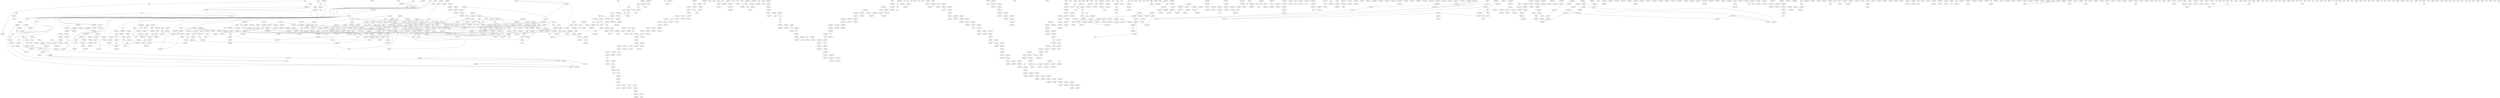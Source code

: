graph g
{

  /* list of nodes */
  "COQ5";
  "abgT_2";
  "acrF_2";
  "adiY";
  "ail";
  "alpA";
  "alsK";
  "alx_2";
  "ampG_1";
  "ant1";
  "apxIB";
  "arnA_1";
  "aroA_1";
  "aroH_2";
  "aspA_1";
  "atzF";
  "bcr_2";
  "bisC_1";
  "bla";
  "bla_2";
  "btuD_2";
  "cadC_2";
  "cai";
  "caiT_2";
  "ccdA";
  "ccdB";
  "chpB_2";
  "cia";
  "clpX_2";
  "cnl";
  "codB_2";
  "col_1";
  "col_2";
  "crcB_2";
  "crl";
  "csgD";
  "cspB";
  "cspD";
  "cspF";
  "cspH";
  "cspI";
  "cspLA";
  "csrD";
  "curA_2";
  "cusC_2";
  "cvaA";
  "cvaA_2";
  "cvaC";
  "cysK_2";
  "dam_3";
  "dcm_2";
  "deaD";
  "def_2";
  "deoA_2";
  "dicA";
  "dicB";
  "dicC";
  "dicC_1";
  "dicC_2";
  "dinI_3";
  "djlC_2";
  "dltA";
  "dnaB_1";
  "dnaX_2";
  "dsbD";
  "ecoRIIR";
  "efeB";
  "elaD_2";
  "elmGT";
  "emrE";
  "eno_2";
  "entE_1";
  "entF_1";
  "envZ_1";
  "era_1";
  "essD_3";
  "essQ";
  "eutA_1";
  "fecD_2";
  "fecE_2";
  "fepA_2";
  "fes_2";
  "finO";
  "finO_1";
  "finO_2";
  "flmC";
  "flmC_2";
  "flu";
  "folA_2";
  "folP_2";
  "fosA";
  "frvR";
  "frwD";
  "fryA_1";
  "fyuA";
  "gadA";
  "gadB";
  "gadB_1";
  "gadB_2";
  "gfcE_2";
  "glpD_2";
  "gnsB";
  "gpFI";
  "gpFI_2";
  "group_10";
  "group_1000";
  "group_1003";
  "group_1004";
  "group_1006";
  "group_1007";
  "group_1008";
  "group_1009";
  "group_1012";
  "group_1013";
  "group_1014";
  "group_1016";
  "group_1017";
  "group_1018";
  "group_1019";
  "group_1020";
  "group_1022";
  "group_1026";
  "group_1028";
  "group_1034";
  "group_1035";
  "group_1038";
  "group_1040";
  "group_1041";
  "group_1044";
  "group_1045";
  "group_1046";
  "group_1047";
  "group_1048";
  "group_1049";
  "group_1050";
  "group_1051";
  "group_1052";
  "group_1054";
  "group_1055";
  "group_1056";
  "group_1057";
  "group_1058";
  "group_1059";
  "group_1060";
  "group_1062";
  "group_1063";
  "group_1064";
  "group_1065";
  "group_1066";
  "group_1068";
  "group_1071";
  "group_1072";
  "group_1073";
  "group_1076";
  "group_1077";
  "group_1078";
  "group_1079";
  "group_1080";
  "group_1081";
  "group_1082";
  "group_1086";
  "group_1087";
  "group_1088";
  "group_1095";
  "group_1097";
  "group_1099";
  "group_11";
  "group_1103";
  "group_1105";
  "group_1106";
  "group_1107";
  "group_1108";
  "group_1109";
  "group_1110";
  "group_1111";
  "group_1112";
  "group_1115";
  "group_1116";
  "group_1117";
  "group_1118";
  "group_1120";
  "group_1121";
  "group_1122";
  "group_1123";
  "group_1125";
  "group_1126";
  "group_1127";
  "group_1128";
  "group_1131";
  "group_1133";
  "group_1135";
  "group_1136";
  "group_1137";
  "group_1139";
  "group_1140";
  "group_1141";
  "group_1142";
  "group_1144";
  "group_1145";
  "group_1146";
  "group_1147";
  "group_115";
  "group_1151";
  "group_1154";
  "group_1155";
  "group_1156";
  "group_1157";
  "group_1160";
  "group_1161";
  "group_1162";
  "group_1163";
  "group_1164";
  "group_1165";
  "group_1167";
  "group_1168";
  "group_1169";
  "group_1171";
  "group_1172";
  "group_1173";
  "group_1174";
  "group_1177";
  "group_1179";
  "group_1182";
  "group_1185";
  "group_1186";
  "group_1187";
  "group_1188";
  "group_1189";
  "group_119";
  "group_1190";
  "group_1192";
  "group_1193";
  "group_1194";
  "group_1195";
  "group_1196";
  "group_1197";
  "group_1198";
  "group_1199";
  "group_12";
  "group_120";
  "group_1200";
  "group_1201";
  "group_1202";
  "group_1204";
  "group_1205";
  "group_1206";
  "group_1207";
  "group_1208";
  "group_1209";
  "group_121";
  "group_1210";
  "group_1211";
  "group_1212";
  "group_1213";
  "group_1214";
  "group_1215";
  "group_1217";
  "group_1218";
  "group_1219";
  "group_122";
  "group_1220";
  "group_1221";
  "group_1224";
  "group_1225";
  "group_1226";
  "group_1227";
  "group_1228";
  "group_1229";
  "group_123";
  "group_1230";
  "group_1231";
  "group_1232";
  "group_1233";
  "group_1234";
  "group_1235";
  "group_1236";
  "group_1237";
  "group_1238";
  "group_1239";
  "group_124";
  "group_1240";
  "group_1241";
  "group_1242";
  "group_1243";
  "group_1244";
  "group_1245";
  "group_1246";
  "group_1247";
  "group_1249";
  "group_125";
  "group_1250";
  "group_1252";
  "group_1255";
  "group_1256";
  "group_1257";
  "group_1259";
  "group_126";
  "group_1260";
  "group_1262";
  "group_1263";
  "group_1264";
  "group_1266";
  "group_1267";
  "group_1268";
  "group_1269";
  "group_127";
  "group_1270";
  "group_1271";
  "group_1273";
  "group_1274";
  "group_1275";
  "group_1276";
  "group_1277";
  "group_1278";
  "group_1279";
  "group_128";
  "group_1280";
  "group_1282";
  "group_1283";
  "group_1284";
  "group_1285";
  "group_1286";
  "group_1287";
  "group_1288";
  "group_1289";
  "group_1290";
  "group_1291";
  "group_1292";
  "group_1293";
  "group_1294";
  "group_1295";
  "group_1296";
  "group_1297";
  "group_1298";
  "group_1299";
  "group_1300";
  "group_1302";
  "group_1303";
  "group_1304";
  "group_1306";
  "group_1307";
  "group_1308";
  "group_1309";
  "group_1310";
  "group_1312";
  "group_1314";
  "group_1315";
  "group_1319";
  "group_132";
  "group_1320";
  "group_1321";
  "group_1322";
  "group_1323";
  "group_1324";
  "group_1325";
  "group_1326";
  "group_1327";
  "group_1328";
  "group_1329";
  "group_1331";
  "group_1332";
  "group_1333";
  "group_1334";
  "group_1335";
  "group_1336";
  "group_1337";
  "group_1338";
  "group_1339";
  "group_1341";
  "group_1342";
  "group_1343";
  "group_1344";
  "group_1345";
  "group_1346";
  "group_1347";
  "group_1348";
  "group_1349";
  "group_1350";
  "group_1351";
  "group_1352";
  "group_1353";
  "group_1355";
  "group_1356";
  "group_1357";
  "group_1358";
  "group_1362";
  "group_1363";
  "group_1364";
  "group_1365";
  "group_1366";
  "group_1367";
  "group_1368";
  "group_1369";
  "group_1371";
  "group_1372";
  "group_1373";
  "group_1374";
  "group_1375";
  "group_1376";
  "group_1377";
  "group_1379";
  "group_1380";
  "group_1381";
  "group_1382";
  "group_1383";
  "group_1384";
  "group_1385";
  "group_1387";
  "group_1388";
  "group_1389";
  "group_1390";
  "group_1391";
  "group_1393";
  "group_1394";
  "group_1396";
  "group_1397";
  "group_1398";
  "group_1399";
  "group_14";
  "group_1400";
  "group_1401";
  "group_1402";
  "group_1403";
  "group_1404";
  "group_1405";
  "group_1406";
  "group_1407";
  "group_1408";
  "group_1409";
  "group_141";
  "group_1410";
  "group_1411";
  "group_1412";
  "group_1413";
  "group_1414";
  "group_1415";
  "group_1416";
  "group_1417";
  "group_1418";
  "group_1419";
  "group_1420";
  "group_1421";
  "group_1422";
  "group_1423";
  "group_1424";
  "group_1425";
  "group_1426";
  "group_1427";
  "group_1428";
  "group_1429";
  "group_1430";
  "group_1431";
  "group_1432";
  "group_1433";
  "group_1434";
  "group_1435";
  "group_1436";
  "group_1438";
  "group_1439";
  "group_1440";
  "group_1443";
  "group_1445";
  "group_145";
  "group_1451";
  "group_1452";
  "group_1453";
  "group_1454";
  "group_1455";
  "group_1457";
  "group_1458";
  "group_1459";
  "group_1460";
  "group_1462";
  "group_1463";
  "group_1464";
  "group_1465";
  "group_1466";
  "group_1467";
  "group_1468";
  "group_1469";
  "group_1470";
  "group_1471";
  "group_1472";
  "group_1473";
  "group_1474";
  "group_1475";
  "group_1476";
  "group_1477";
  "group_1478";
  "group_1479";
  "group_1480";
  "group_1481";
  "group_1482";
  "group_1483";
  "group_1484";
  "group_1485";
  "group_1486";
  "group_1488";
  "group_1489";
  "group_149";
  "group_1491";
  "group_1493";
  "group_1494";
  "group_1495";
  "group_1496";
  "group_1497";
  "group_1498";
  "group_1499";
  "group_1500";
  "group_1501";
  "group_1502";
  "group_1503";
  "group_1504";
  "group_1505";
  "group_1506";
  "group_1509";
  "group_1510";
  "group_1511";
  "group_1512";
  "group_1513";
  "group_1514";
  "group_1515";
  "group_1516";
  "group_1517";
  "group_1518";
  "group_1519";
  "group_1520";
  "group_1521";
  "group_1522";
  "group_1523";
  "group_1524";
  "group_1527";
  "group_1529";
  "group_1530";
  "group_1531";
  "group_1532";
  "group_1533";
  "group_1534";
  "group_1535";
  "group_1536";
  "group_1537";
  "group_1538";
  "group_1539";
  "group_1540";
  "group_1541";
  "group_1542";
  "group_1543";
  "group_1544";
  "group_1545";
  "group_1546";
  "group_1548";
  "group_1549";
  "group_1550";
  "group_1551";
  "group_1552";
  "group_1553";
  "group_1555";
  "group_1556";
  "group_1557";
  "group_1558";
  "group_1561";
  "group_1562";
  "group_1563";
  "group_1566";
  "group_1567";
  "group_1568";
  "group_1569";
  "group_1570";
  "group_1571";
  "group_1575";
  "group_1576";
  "group_1577";
  "group_1578";
  "group_1579";
  "group_1581";
  "group_1582";
  "group_1583";
  "group_1584";
  "group_1585";
  "group_1586";
  "group_1587";
  "group_1588";
  "group_1589";
  "group_1590";
  "group_1591";
  "group_1592";
  "group_1593";
  "group_1594";
  "group_1596";
  "group_16";
  "group_1600";
  "group_1601";
  "group_1602";
  "group_1607";
  "group_1613";
  "group_1615";
  "group_1616";
  "group_1617";
  "group_1619";
  "group_162";
  "group_1620";
  "group_1623";
  "group_1624";
  "group_1625";
  "group_1626";
  "group_168";
  "group_180";
  "group_1892";
  "group_193";
  "group_2";
  "group_206";
  "group_207";
  "group_208";
  "group_209";
  "group_211";
  "group_22";
  "group_23";
  "group_230";
  "group_234";
  "group_238";
  "group_247";
  "group_262";
  "group_270";
  "group_271";
  "group_272";
  "group_28";
  "group_30";
  "group_310";
  "group_312";
  "group_314";
  "group_315";
  "group_316";
  "group_317";
  "group_318";
  "group_319";
  "group_321";
  "group_344";
  "group_347";
  "group_40";
  "group_415";
  "group_444";
  "group_445";
  "group_463";
  "group_464";
  "group_465";
  "group_472";
  "group_474";
  "group_477";
  "group_479";
  "group_48";
  "group_480";
  "group_486";
  "group_487";
  "group_49";
  "group_491";
  "group_492";
  "group_494";
  "group_495";
  "group_496";
  "group_497";
  "group_498";
  "group_5";
  "group_50";
  "group_502";
  "group_503";
  "group_504";
  "group_507";
  "group_513";
  "group_5188";
  "group_52";
  "group_520";
  "group_5206";
  "group_521";
  "group_5230";
  "group_5231";
  "group_524";
  "group_525";
  "group_526";
  "group_527";
  "group_528";
  "group_5287";
  "group_529";
  "group_534";
  "group_535";
  "group_5353";
  "group_5355";
  "group_5358";
  "group_536";
  "group_5360";
  "group_5362";
  "group_5367";
  "group_5368";
  "group_537";
  "group_5371";
  "group_5375";
  "group_5378";
  "group_538";
  "group_5383";
  "group_539";
  "group_54";
  "group_540";
  "group_5400";
  "group_5401";
  "group_5402";
  "group_5403";
  "group_5405";
  "group_5406";
  "group_5407";
  "group_543";
  "group_547";
  "group_5482";
  "group_5483";
  "group_5484";
  "group_549";
  "group_552";
  "group_5532";
  "group_555";
  "group_5552";
  "group_5556";
  "group_5557";
  "group_5564";
  "group_557";
  "group_5573";
  "group_558";
  "group_5584";
  "group_5588";
  "group_559";
  "group_5591";
  "group_5596";
  "group_5597";
  "group_560";
  "group_561";
  "group_564";
  "group_565";
  "group_566";
  "group_567";
  "group_570";
  "group_571";
  "group_572";
  "group_573";
  "group_574";
  "group_575";
  "group_576";
  "group_578";
  "group_579";
  "group_58";
  "group_580";
  "group_582";
  "group_583";
  "group_584";
  "group_585";
  "group_586";
  "group_587";
  "group_59";
  "group_594";
  "group_596";
  "group_597";
  "group_598";
  "group_599";
  "group_60";
  "group_600";
  "group_601";
  "group_602";
  "group_603";
  "group_604";
  "group_605";
  "group_606";
  "group_607";
  "group_608";
  "group_609";
  "group_611";
  "group_612";
  "group_613";
  "group_614";
  "group_615";
  "group_616";
  "group_617";
  "group_618";
  "group_619";
  "group_62";
  "group_620";
  "group_623";
  "group_624";
  "group_625";
  "group_627";
  "group_628";
  "group_633";
  "group_634";
  "group_635";
  "group_636";
  "group_641";
  "group_642";
  "group_644";
  "group_645";
  "group_646";
  "group_647";
  "group_648";
  "group_649";
  "group_650";
  "group_651";
  "group_652";
  "group_657";
  "group_658";
  "group_66";
  "group_660";
  "group_661";
  "group_664";
  "group_665";
  "group_668";
  "group_669";
  "group_67";
  "group_670";
  "group_671";
  "group_672";
  "group_673";
  "group_677";
  "group_678";
  "group_679";
  "group_68";
  "group_680";
  "group_681";
  "group_682";
  "group_683";
  "group_684";
  "group_685";
  "group_686";
  "group_687";
  "group_688";
  "group_689";
  "group_69";
  "group_690";
  "group_691";
  "group_692";
  "group_696";
  "group_698";
  "group_699";
  "group_70";
  "group_701";
  "group_702";
  "group_704";
  "group_706";
  "group_707";
  "group_708";
  "group_709";
  "group_71";
  "group_712";
  "group_713";
  "group_714";
  "group_715";
  "group_716";
  "group_717";
  "group_718";
  "group_719";
  "group_720";
  "group_721";
  "group_723";
  "group_724";
  "group_725";
  "group_726";
  "group_727";
  "group_728";
  "group_729";
  "group_730";
  "group_731";
  "group_732";
  "group_733";
  "group_734";
  "group_735";
  "group_736";
  "group_737";
  "group_738";
  "group_739";
  "group_74";
  "group_740";
  "group_741";
  "group_742";
  "group_743";
  "group_744";
  "group_745";
  "group_746";
  "group_747";
  "group_748";
  "group_749";
  "group_750";
  "group_751";
  "group_752";
  "group_754";
  "group_755";
  "group_756";
  "group_757";
  "group_758";
  "group_760";
  "group_761";
  "group_762";
  "group_764";
  "group_765";
  "group_769";
  "group_770";
  "group_771";
  "group_772";
  "group_773";
  "group_774";
  "group_775";
  "group_777";
  "group_778";
  "group_779";
  "group_780";
  "group_781";
  "group_782";
  "group_783";
  "group_785";
  "group_786";
  "group_787";
  "group_789";
  "group_790";
  "group_791";
  "group_792";
  "group_794";
  "group_795";
  "group_796";
  "group_797";
  "group_798";
  "group_799";
  "group_8";
  "group_800";
  "group_801";
  "group_802";
  "group_803";
  "group_804";
  "group_805";
  "group_806";
  "group_807";
  "group_808";
  "group_809";
  "group_810";
  "group_811";
  "group_813";
  "group_814";
  "group_815";
  "group_816";
  "group_817";
  "group_818";
  "group_819";
  "group_820";
  "group_821";
  "group_822";
  "group_823";
  "group_824";
  "group_825";
  "group_826";
  "group_827";
  "group_828";
  "group_829";
  "group_83";
  "group_830";
  "group_831";
  "group_832";
  "group_833";
  "group_834";
  "group_835";
  "group_836";
  "group_837";
  "group_838";
  "group_839";
  "group_840";
  "group_841";
  "group_843";
  "group_844";
  "group_845";
  "group_846";
  "group_847";
  "group_848";
  "group_849";
  "group_85";
  "group_850";
  "group_851";
  "group_852";
  "group_853";
  "group_854";
  "group_855";
  "group_856";
  "group_857";
  "group_858";
  "group_859";
  "group_860";
  "group_861";
  "group_862";
  "group_863";
  "group_864";
  "group_865";
  "group_866";
  "group_867";
  "group_868";
  "group_869";
  "group_87";
  "group_872";
  "group_873";
  "group_878";
  "group_879";
  "group_880";
  "group_881";
  "group_882";
  "group_883";
  "group_884";
  "group_887";
  "group_888";
  "group_889";
  "group_890";
  "group_891";
  "group_893";
  "group_894";
  "group_896";
  "group_897";
  "group_898";
  "group_899";
  "group_902";
  "group_903";
  "group_904";
  "group_905";
  "group_906";
  "group_907";
  "group_91";
  "group_913";
  "group_914";
  "group_915";
  "group_916";
  "group_918";
  "group_921";
  "group_922";
  "group_923";
  "group_924";
  "group_926";
  "group_929";
  "group_930";
  "group_932";
  "group_933";
  "group_934";
  "group_935";
  "group_936";
  "group_937";
  "group_939";
  "group_940";
  "group_942";
  "group_943";
  "group_945";
  "group_947";
  "group_948";
  "group_95";
  "group_950";
  "group_952";
  "group_953";
  "group_954";
  "group_955";
  "group_956";
  "group_958";
  "group_960";
  "group_961";
  "group_966";
  "group_967";
  "group_97";
  "group_974";
  "group_975";
  "group_976";
  "group_977";
  "group_978";
  "group_980";
  "group_981";
  "group_983";
  "group_984";
  "group_985";
  "group_987";
  "group_988";
  "group_989";
  "group_99";
  "group_990";
  "group_991";
  "group_992";
  "group_993";
  "group_994";
  "group_995";
  "group_996";
  "group_997";
  "group_998";
  "group_999";
  "gspL";
  "hbp";
  "hcaB_2";
  "hcp_2";
  "hdfR_2";
  "hemN_1";
  "hha_2";
  "higB-1";
  "hipA_1";
  "hmuT";
  "hns_2";
  "hokA";
  "htpX";
  "imm";
  "insAB-1";
  "insAB-1_2";
  "insB-1_2";
  "insC-1";
  "insC-1_1";
  "insC-1_10";
  "insC-1_11";
  "insC-1_12";
  "insC-1_13";
  "insC-1_14";
  "insC-1_2";
  "insC-1_3";
  "insC-1_4";
  "insC-1_5";
  "insC-1_6";
  "insC-1_7";
  "insC-1_8";
  "insC-1_9";
  "insCD-1_1";
  "insCD-1_10";
  "insCD-1_11";
  "insCD-1_12";
  "insCD-1_13";
  "insCD-1_2";
  "insCD-1_3";
  "insCD-1_4";
  "insCD-1_5";
  "insCD-1_6";
  "insCD-1_7";
  "insCD-1_8";
  "insCD-1_9";
  "insD-1";
  "insD_2";
  "insG_2";
  "insH-5";
  "insI-2";
  "insJ";
  "insL-3";
  "insL-3_2";
  "insN-1";
  "insO-2_2";
  "intB_3";
  "intD_1";
  "intE_2";
  "intQ";
  "intR";
  "intS_1";
  "intS_2";
  "intZ";
  "iucA";
  "iucB";
  "iucC";
  "iucD";
  "iutA";
  "ivbL";
  "ldrD_2";
  "ldrD_3";
  "ldrD_4";
  "lepB";
  "leuO";
  "lexA_1";
  "lexA_2";
  "lexA_4";
  "lon_1";
  "lpoA_2";
  "lpxL_1";
  "macA_2";
  "macB_2";
  "malP_2";
  "mbeA";
  "mbeC_1";
  "mbeC_2";
  "mbtI";
  "mdoH_2";
  "mdtH_2";
  "mdtL_2";
  "melB_1";
  "mglB_1";
  "mltA";
  "mngA_2";
  "mokC_2";
  "msbA_2";
  "msbA_3";
  "neo_1";
  "neo_2";
  "noc_3";
  "noc_4";
  "nohB_1";
  "nohB_2";
  "ntdC_1";
  "ntdC_2";
  "nuoH_2";
  "ogrK_2";
  "ogrK_3";
  "ompT_1";
  "ompX_2";
  "pac_2";
  "panF_1";
  "parA";
  "parM";
  "parM_1";
  "parM_2";
  "pdxJ";
  "pemI";
  "pepN_2";
  "pheT_2";
  "pinE_1";
  "pinE_2";
  "pinE_3";
  "pinR_1";
  "pntB_2";
  "preT";
  "proQ_2";
  "prpE_1";
  "psiB_1";
  "psiB_2";
  "ptlA";
  "ptlE";
  "recF_2";
  "relE";
  "rem";
  "repA";
  "repB_1";
  "repB_2";
  "repB_3";
  "repE";
  "rep_2";
  "rffH";
  "rhsA_1";
  "rhsA_3";
  "rhsB_2";
  "rhsC";
  "rhsC_1";
  "rhsC_2";
  "rnc";
  "rop";
  "rop_1";
  "rop_2";
  "rplJ_1";
  "rrrD_2";
  "rrrQ_1";
  "rrrQ_2";
  "rsmA_2";
  "rsxC";
  "rusA_2";
  "rusA_3";
  "rutB_2";
  "ruvA_1";
  "rzpD";
  "rzpD_1";
  "rzpD_2";
  "rzpD_3";
  "rzpD_4";
  "rzpQ_1";
  "rzpQ_2";
  "smc";
  "smc_1";
  "smc_2";
  "socA";
  "srfAD";
  "ssb_1";
  "ssb_2";
  "ssb_3";
  "stbB";
  "stfE_1";
  "stfE_2";
  "stfR";
  "stiP";
  "sufD";
  "sufS_2";
  "tap_2";
  "tatD";
  "tdcD_2";
  "tdk";
  "tetA";
  "tetR";
  "tfaE";
  "tfaE_1";
  "tfaE_2";
  "tfaQ";
  "tmrB";
  "tnsB";
  "torI";
  "traA";
  "traC";
  "traC_2";
  "traC_3";
  "traD";
  "traI";
  "traI_1";
  "traI_2";
  "traJ_1";
  "traJ_2";
  "traM_1";
  "traM_2";
  "traN";
  "traQ";
  "traR";
  "traV";
  "traY_1";
  "traY_2";
  "treA_2";
  "tsgA_1";
  "tufB";
  "umuC_2";
  "umuC_3";
  "umuC_4";
  "ushA_2";
  "uvrA_2";
  "uvrD_2";
  "uxuB_2";
  "vapB_2";
  "vapC_2";
  "vapC_3";
  "virB";
  "virB4";
  "virB9";
  "virB_1";
  "xdhA_1";
  "xerC_1";
  "xerC_3";
  "xerC_4";
  "xerC_5";
  "yafO";
  "yagM";
  "yahA_2";
  "yahB_2";
  "yahD_2";
  "yahE_2";
  "yahE_3";
  "yahF_2";
  "yahF_3";
  "yahI_2";
  "ybaK";
  "ybcF";
  "ybcN";
  "ybcO";
  "ybcQ_1";
  "ybcQ_2";
  "ybcV_2";
  "ybcW_2";
  "ybdG_2";
  "ybfB";
  "ybfL_1";
  "ybgP_2";
  "yceD_1";
  "yceD_2";
  "yceD_3";
  "yceD_4";
  "yceF";
  "ycfK";
  "yciC_2";
  "ycjM_1";
  "ycjV_1";
  "ycjY_2";
  "ydaN_2";
  "ydaT";
  "ydcM_1";
  "ydcM_2";
  "ydcS";
  "ydcU_1";
  "yddB_2";
  "yddJ";
  "ydeP";
  "ydeP_1";
  "ydfA";
  "ydfB";
  "ydfD";
  "ydfJ";
  "ydfK_2";
  "ydfN";
  "ydfR";
  "ydfT_2";
  "ydfT_3";
  "ydfU_1";
  "ydfU_2";
  "ydfU_3";
  "ydfU_4";
  "ydgJ_2";
  "ydhB_2";
  "ydhC_2";
  "yebA_1";
  "yeeS";
  "yeeT";
  "yehM_1";
  "yfdN";
  "yfdN_3";
  "yfdP_1";
  "yfdP_2";
  "yfdP_3";
  "yfdP_5";
  "yfdQ_1";
  "yfdQ_2";
  "yfdQ_3";
  "yfdQ_4";
  "yfdQ_5";
  "yfdR_1";
  "yfdR_2";
  "yfdR_4";
  "yfdS";
  "yfdS_1";
  "yfdS_2";
  "yfdT";
  "yfdT_1";
  "yfdT_2";
  "yfjQ";
  "yfjQ_1";
  "yfjQ_2";
  "yfjX";
  "yfjZ";
  "ygeH_1";
  "ygeM";
  "ygjI_1";
  "yhaC_1";
  "yhdJ_1";
  "yhdJ_2";
  "yhdJ_3";
  "yhhI";
  "yhhI_1";
  "yjbE";
  "yjbM";
  "yjdO";
  "yjhB_2";
  "ykfF_1";
  "ykfF_2";
  "ylpA";
  "ymfK";
  "ymfK_1";
  "ymfL";
  "ymfL_1";
  "ymfL_2";
  "ymfM";
  "ymfM_2";
  "ymfN";
  "ymfR";
  "ymfT";
  "ymfT_1";
  "ynbD_2";
  "yneK_1";
  "yokD";
  "ypjF";
  "yqcG";
  "yqeA_2";
  "yqeG_1";
  "yqgD";
  "yrdD";
  "znuB_2";
  "znuB_3";

  /* list of edges */
  "COQ5" -- "group_552" [weight = "0.5"];
  "ail" -- "group_12" [weight = "1"];
  "ail" -- "ymfT_1" [weight = "1"];
  "alpA" -- "group_557" [weight = "0.5"];
  "alsK" -- "group_119" [weight = "1"];
  "ampG_1" -- "group_547" [weight = "0.5"];
  "ampG_1" -- "mbtI" [weight = "0.5"];
  "aroH_2" -- "fepA_2" [weight = "1"];
  "atzF" -- "codB_2" [weight = "1"];
  "atzF" -- "umuC_3" [weight = "1"];
  "atzF" -- "yqeA_2" [weight = "0.5"];
  "bcr_2" -- "group_1076" [weight = "1"];
  "bcr_2" -- "hdfR_2" [weight = "1"];
  "bla_2" -- "group_1151" [weight = "1"];
  "bla" -- "bla" [weight = "1"];
  "btuD_2" -- "group_1371" [weight = "1"];
  "btuD_2" -- "group_513" [weight = "1"];
  "btuD_2" -- "repA" [weight = "1"];
  "cai" -- "group_1068" [weight = "1"];
  "ccdA" -- "ccdB" [weight = "1"];
  "ccdA" -- "group_974" [weight = "1"];
  "chpB_2" -- "pemI" [weight = "1"];
  "cia" -- "yahB_2" [weight = "1"];
  "clpX_2" -- "group_1491" [weight = "1"];
  "cnl" -- "imm" [weight = "1"];
  "codB_2" -- "group_479" [weight = "1"];
  "codB_2" -- "yahD_2" [weight = "1"];
  "codB_2" -- "ydhB_2" [weight = "1"];
  "col_2" -- "group_916" [weight = "0.5"];
  "col_2" -- "group_918" [weight = "1"];
  "col_2" -- "yahD_2" [weight = "1"];
  "cspB" -- "cspF" [weight = "1"];
  "cspI" -- "group_1607" [weight = "1"];
  "cspLA" -- "group_1329" [weight = "1"];
  "cvaA_2" -- "group_948" [weight = "1"];
  "cvaA" -- "apxIB" [weight = "0.5"];
  "cvaC" -- "apxIB" [weight = "0.5"];
  "cvaC" -- "group_48" [weight = "1"];
  "cvaC" -- "ntdC_1" [weight = "1"];
  "dam_3" -- "group_792" [weight = "1"];
  "dam_3" -- "group_794" [weight = "1"];
  "def_2" -- "group_929" [weight = "1"];
  "dicB" -- "ydfD" [weight = "1"];
  "dicC_1" -- "dicA" [weight = "1"];
  "dicC_1" -- "group_633" [weight = "1"];
  "dicC_2" -- "group_1266" [weight = "1"];
  "dinI_3" -- "group_594" [weight = "1"];
  "dinI_3" -- "pinE_1" [weight = "1"];
  "dinI_3" -- "pinE_2" [weight = "1"];
  "dltA" -- "COQ5" [weight = "0.5"];
  "dltA" -- "group_549" [weight = "0.5"];
  "dnaB_1" -- "group_1262" [weight = "1"];
  "ecoRIIR" -- "dcm_2" [weight = "1"];
  "elmGT" -- "group_262" [weight = "1"];
  "elmGT" -- "yahE_2" [weight = "1"];
  "emrE" -- "folA_2" [weight = "1"];
  "emrE" -- "group_1358" [weight = "1"];
  "essQ" -- "cspB" [weight = "1"];
  "essQ" -- "ydfR" [weight = "1"];
  "fecE_2" -- "fecD_2" [weight = "1"];
  "fecE_2" -- "group_1348" [weight = "1"];
  "fepA_2" -- "insC-1" [weight = "1"];
  "fes_2" -- "group_262" [weight = "1"];
  "flmC" -- "eno_2" [weight = "1"];
  "flmC" -- "group_1028" [weight = "1"];
  "flmC" -- "group_502" [weight = "1"];
  "flu" -- "era_1" [weight = "1"];
  "flu" -- "group_1177" [weight = "1"];
  "folA_2" -- "yahB_2" [weight = "1"];
  "folP_2" -- "group_497" [weight = "1"];
  "fosA" -- "group_1135" [weight = "1"];
  "fyuA" -- "entE_1" [weight = "0.5"];
  "fyuA" -- "group_555" [weight = "0.5"];
  "gadB_1" -- "gadB_2" [weight = "1"];
  "gnsB" -- "cspI" [weight = "1"];
  "gnsB" -- "ybcV_2" [weight = "1"];
  "gpFI_2" -- "group_1462" [weight = "1"];
  "gpFI" -- "group_1436" [weight = "1"];
  "gpFI" -- "group_1438" [weight = "0.5"];
  "gpFI" -- "group_1594" [weight = "1"];
  "group_1000" -- "group_498" [weight = "1"];
  "group_1000" -- "group_999" [weight = "1"];
  "group_1003" -- "iutA" [weight = "1"];
  "group_1003" -- "tetR" [weight = "1"];
  "group_1004" -- "group_1003" [weight = "1"];
  "group_1004" -- "neo_1" [weight = "1"];
  "group_1006" -- "ompX_2" [weight = "0.5"];
  "group_1007" -- "group_1008" [weight = "1"];
  "group_1008" -- "group_1009" [weight = "1"];
  "group_1012" -- "group_1013" [weight = "1"];
  "group_1014" -- "group_1013" [weight = "1"];
  "group_1014" -- "yfjX" [weight = "1"];
  "group_1017" -- "group_1016" [weight = "1"];
  "group_1017" -- "group_1018" [weight = "1"];
  "group_1018" -- "group_1019" [weight = "1"];
  "group_1020" -- "group_1019" [weight = "1"];
  "group_1020" -- "rsmA_2" [weight = "1"];
  "group_1026" -- "noc_3" [weight = "1"];
  "group_1026" -- "psiB_1" [weight = "1"];
  "group_1028" -- "group_480" [weight = "1"];
  "group_1028" -- "traA" [weight = "1"];
  "group_1028" -- "yfjQ_1" [weight = "1"];
  "group_1034" -- "fepA_2" [weight = "1"];
  "group_1034" -- "group_1035" [weight = "1"];
  "group_1034" -- "traA" [weight = "0.5"];
  "group_1038" -- "group_507" [weight = "1"];
  "group_1038" -- "yahF_3" [weight = "1"];
  "group_1040" -- "group_1041" [weight = "1"];
  "group_1040" -- "yahI_2" [weight = "1"];
  "group_1041" -- "group_1350" [weight = "1"];
  "group_1045" -- "group_1046" [weight = "1"];
  "group_1046" -- "group_1047" [weight = "1"];
  "group_1047" -- "group_1048" [weight = "1"];
  "group_1049" -- "group_1048" [weight = "1"];
  "group_1049" -- "group_1050" [weight = "1"];
  "group_1051" -- "group_1050" [weight = "1"];
  "group_1051" -- "group_1052" [weight = "1"];
  "group_1052" -- "traC_3" [weight = "1"];
  "group_1054" -- "group_1055" [weight = "1"];
  "group_1055" -- "group_1056" [weight = "1"];
  "group_1056" -- "group_1057" [weight = "1"];
  "group_1058" -- "group_1057" [weight = "1"];
  "group_1058" -- "group_1059" [weight = "1"];
  "group_1059" -- "group_1060" [weight = "1"];
  "group_1062" -- "insD-1" [weight = "1"];
  "group_1064" -- "group_1063" [weight = "1"];
  "group_1064" -- "group_1065" [weight = "1"];
  "group_1066" -- "cai" [weight = "1"];
  "group_1066" -- "group_1065" [weight = "1"];
  "group_1072" -- "group_1071" [weight = "1"];
  "group_1077" -- "group_1076" [weight = "1"];
  "group_1077" -- "group_1078" [weight = "1"];
  "group_1078" -- "group_1079" [weight = "1"];
  "group_1079" -- "group_1080" [weight = "1"];
  "group_1081" -- "group_1082" [weight = "1"];
  "group_1082" -- "mbeC_2" [weight = "1"];
  "group_1086" -- "group_1087" [weight = "1"];
  "group_1088" -- "crcB_2" [weight = "0.5"];
  "group_1088" -- "eno_2" [weight = "0.5"];
  "group_1095" -- "psiB_2" [weight = "1"];
  "group_1099" -- "traM_2" [weight = "1"];
  "group_1099" -- "yfjQ_2" [weight = "1"];
  "group_10" -- "group_665" [weight = "1"];
  "group_10" -- "pinR_1" [weight = "1"];
  "group_1103" -- "smc_2" [weight = "1"];
  "group_1106" -- "group_1105" [weight = "1"];
  "group_1106" -- "group_1107" [weight = "1"];
  "group_1108" -- "group_1109" [weight = "1"];
  "group_1109" -- "group_1110" [weight = "1"];
  "group_1110" -- "group_1111" [weight = "1"];
  "group_1111" -- "group_1112" [weight = "1"];
  "group_1115" -- "group_1116" [weight = "1"];
  "group_1115" -- "tmrB" [weight = "1"];
  "group_1118" -- "group_1117" [weight = "1"];
  "group_1118" -- "tap_2" [weight = "1"];
  "group_1120" -- "tap_2" [weight = "1"];
  "group_1121" -- "group_1122" [weight = "1"];
  "group_1122" -- "group_1123" [weight = "1"];
  "group_1123" -- "hcaB_2" [weight = "1"];
  "group_1125" -- "group_1126" [weight = "1"];
  "group_1125" -- "hcaB_2" [weight = "1"];
  "group_1127" -- "insC-1_2" [weight = "1"];
  "group_1128" -- "ant1" [weight = "1"];
  "group_1131" -- "proQ_2" [weight = "0.5"];
  "group_1131" -- "uvrA_2" [weight = "1"];
  "group_1131" -- "xerC_5" [weight = "1"];
  "group_1135" -- "group_1136" [weight = "1"];
  "group_1136" -- "group_1137" [weight = "1"];
  "group_1139" -- "group_1140" [weight = "1"];
  "group_1141" -- "group_1142" [weight = "1"];
  "group_1142" -- "mdtL_2" [weight = "1"];
  "group_1144" -- "group_1145" [weight = "1"];
  "group_1146" -- "group_1147" [weight = "1"];
  "group_1154" -- "group_1155" [weight = "1"];
  "group_1156" -- "group_1155" [weight = "1"];
  "group_1157" -- "group_1156" [weight = "1"];
  "group_1157" -- "ymfK" [weight = "1"];
  "group_1160" -- "group_520" [weight = "1"];
  "group_1161" -- "group_520" [weight = "1"];
  "group_1163" -- "group_1164" [weight = "1"];
  "group_1164" -- "group_1165" [weight = "1"];
  "group_1165" -- "lon_1" [weight = "1"];
  "group_1167" -- "lon_1" [weight = "1"];
  "group_1168" -- "group_1167" [weight = "1"];
  "group_1169" -- "group_1168" [weight = "1"];
  "group_1169" -- "yagM" [weight = "1"];
  "group_1172" -- "group_1171" [weight = "1"];
  "group_1172" -- "group_1173" [weight = "1"];
  "group_1174" -- "era_1" [weight = "1"];
  "group_1174" -- "group_1173" [weight = "1"];
  "group_1177" -- "yfjQ" [weight = "1"];
  "group_1179" -- "yeeS" [weight = "1"];
  "group_1179" -- "yfjQ" [weight = "1"];
  "group_1189" -- "group_1190" [weight = "1"];
  "group_1199" -- "group_1198" [weight = "1"];
  "group_1207" -- "group_1206" [weight = "0.333333333333333"];
  "group_1207" -- "group_1208" [weight = "0.333333333333333"];
  "group_1208" -- "group_1209" [weight = "0.333333333333333"];
  "group_1209" -- "group_1210" [weight = "0.333333333333333"];
  "group_1210" -- "group_1211" [weight = "0.333333333333333"];
  "group_1212" -- "group_1211" [weight = "0.333333333333333"];
  "group_1212" -- "group_5368" [weight = "0.333333333333333"];
  "group_1213" -- "group_1214" [weight = "1"];
  "group_1213" -- "group_127" [weight = "0.5"];
  "group_1213" -- "group_270" [weight = "0.333333333333333"];
  "group_1214" -- "group_1215" [weight = "1"];
  "group_1217" -- "group_1218" [weight = "0.333333333333333"];
  "group_1217" -- "intE_2" [weight = "0.333333333333333"];
  "group_1218" -- "group_1219" [weight = "0.5"];
  "group_1220" -- "group_1221" [weight = "1"];
  "group_1224" -- "group_1225" [weight = "1"];
  "group_1225" -- "group_1226" [weight = "1"];
  "group_1226" -- "group_1227" [weight = "1"];
  "group_1227" -- "group_1228" [weight = "1"];
  "group_1229" -- "group_1228" [weight = "1"];
  "group_1229" -- "group_1230" [weight = "1"];
  "group_1230" -- "group_1231" [weight = "1"];
  "group_1232" -- "group_1231" [weight = "1"];
  "group_1232" -- "group_1233" [weight = "1"];
  "group_1233" -- "group_1234" [weight = "1"];
  "group_1234" -- "group_1235" [weight = "1"];
  "group_1236" -- "group_1235" [weight = "1"];
  "group_1236" -- "group_1237" [weight = "1"];
  "group_1237" -- "group_1238" [weight = "1"];
  "group_1239" -- "group_1238" [weight = "1"];
  "group_123" -- "group_5230" [weight = "1"];
  "group_123" -- "group_597" [weight = "1"];
  "group_1240" -- "group_1239" [weight = "1"];
  "group_1240" -- "group_1241" [weight = "1"];
  "group_1241" -- "group_1242" [weight = "1"];
  "group_1242" -- "group_1243" [weight = "1"];
  "group_1243" -- "group_1244" [weight = "1"];
  "group_1245" -- "group_1244" [weight = "1"];
  "group_1245" -- "group_1246" [weight = "1"];
  "group_1246" -- "group_1247" [weight = "1"];
  "group_1247" -- "rzpD" [weight = "1"];
  "group_124" -- "group_597" [weight = "1"];
  "group_1250" -- "group_1249" [weight = "1"];
  "group_1250" -- "ydfT_3" [weight = "1"];
  "group_1252" -- "rusA_3" [weight = "1"];
  "group_1256" -- "group_1255" [weight = "1"];
  "group_1256" -- "group_1257" [weight = "1"];
  "group_1257" -- "ybcN" [weight = "1"];
  "group_1259" -- "group_1260" [weight = "1"];
  "group_1259" -- "ybcN" [weight = "1"];
  "group_125" -- "group_1309" [weight = "0.5"];
  "group_125" -- "group_1571" [weight = "1"];
  "group_125" -- "group_598" [weight = "1"];
  "group_1260" -- "dnaB_1" [weight = "1"];
  "group_1263" -- "group_1262" [weight = "1"];
  "group_1264" -- "dicC_2" [weight = "1"];
  "group_1264" -- "group_1263" [weight = "1"];
  "group_1267" -- "group_1266" [weight = "1"];
  "group_1267" -- "group_1268" [weight = "1"];
  "group_1268" -- "group_1269" [weight = "1"];
  "group_1269" -- "group_1270" [weight = "1"];
  "group_126" -- "group_128" [weight = "1"];
  "group_126" -- "yfdN" [weight = "1"];
  "group_1270" -- "group_1271" [weight = "1"];
  "group_1274" -- "group_1273" [weight = "1"];
  "group_1274" -- "group_1275" [weight = "1"];
  "group_1276" -- "group_1275" [weight = "1"];
  "group_1277" -- "group_1276" [weight = "1"];
  "group_1277" -- "group_1278" [weight = "1"];
  "group_1278" -- "group_1279" [weight = "1"];
  "group_127" -- "yfdP_5" [weight = "1"];
  "group_1280" -- "group_1279" [weight = "1"];
  "group_1282" -- "group_1283" [weight = "1"];
  "group_1284" -- "group_669" [weight = "1"];
  "group_1286" -- "group_1285" [weight = "1"];
  "group_1292" -- "group_1291" [weight = "1"];
  "group_12" -- "group_1543" [weight = "1"];
  "group_1303" -- "group_526" [weight = "1"];
  "group_1307" -- "group_1306" [weight = "0.333333333333333"];
  "group_1307" -- "group_528" [weight = "0.333333333333333"];
  "group_1308" -- "group_125" [weight = "0.5"];
  "group_1308" -- "group_529" [weight = "0.5"];
  "group_1309" -- "group_122" [weight = "0.5"];
  "group_1312" -- "pinE_2" [weight = "1"];
  "group_1314" -- "group_119" [weight = "1"];
  "group_1319" -- "cnl" [weight = "1"];
  "group_1319" -- "group_1320" [weight = "1"];
  "group_1320" -- "group_1321" [weight = "1"];
  "group_1322" -- "group_1321" [weight = "1"];
  "group_1324" -- "group_1323" [weight = "1"];
  "group_1324" -- "group_1325" [weight = "1"];
  "group_1326" -- "group_1325" [weight = "1"];
  "group_1327" -- "group_1326" [weight = "1"];
  "group_1327" -- "group_1328" [weight = "1"];
  "group_1328" -- "vapC_2" [weight = "1"];
  "group_132" -- "yfdN_3" [weight = "1"];
  "group_1331" -- "cspLA" [weight = "1"];
  "group_1331" -- "group_1332" [weight = "1"];
  "group_1332" -- "group_1333" [weight = "1"];
  "group_1334" -- "cvaA" [weight = "1"];
  "group_1334" -- "rop_2" [weight = "1"];
  "group_1335" -- "group_950" [weight = "1"];
  "group_1337" -- "group_1336" [weight = "1"];
  "group_1337" -- "group_1338" [weight = "1"];
  "group_1338" -- "group_1339" [weight = "1"];
  "group_1339" -- "group_487" [weight = "1"];
  "group_1341" -- "macA_2" [weight = "1"];
  "group_1342" -- "group_1343" [weight = "1"];
  "group_1344" -- "group_1343" [weight = "1"];
  "group_1344" -- "group_1345" [weight = "1"];
  "group_1345" -- "group_1346" [weight = "1"];
  "group_1347" -- "fecE_2" [weight = "1"];
  "group_1347" -- "group_1346" [weight = "1"];
  "group_1348" -- "group_1349" [weight = "1"];
  "group_1349" -- "group_1350" [weight = "1"];
  "group_1351" -- "group_465" [weight = "1"];
  "group_1351" -- "insC-1" [weight = "1"];
  "group_1352" -- "group_915" [weight = "1"];
  "group_1353" -- "traI" [weight = "1"];
  "group_1355" -- "ccdA" [weight = "1"];
  "group_1355" -- "group_948" [weight = "1"];
  "group_1356" -- "group_943" [weight = "1"];
  "group_1357" -- "group_507" [weight = "1"];
  "group_1362" -- "cia" [weight = "1"];
  "group_1362" -- "group_1363" [weight = "1"];
  "group_1363" -- "group_907" [weight = "1"];
  "group_1364" -- "group_1365" [weight = "1"];
  "group_1364" -- "mdtH_2" [weight = "1"];
  "group_1365" -- "cysK_2" [weight = "1"];
  "group_1366" -- "group_1367" [weight = "1"];
  "group_1367" -- "group_1368" [weight = "1"];
  "group_1369" -- "group_1368" [weight = "1"];
  "group_1369" -- "insI-2" [weight = "1"];
  "group_1371" -- "group_1372" [weight = "1"];
  "group_1372" -- "group_933" [weight = "1"];
  "group_1373" -- "group_933" [weight = "1"];
  "group_1373" -- "iucA" [weight = "1"];
  "group_1374" -- "bla" [weight = "1"];
  "group_1374" -- "group_1375" [weight = "1"];
  "group_1376" -- "group_1375" [weight = "1"];
  "group_1376" -- "group_1377" [weight = "1"];
  "group_1380" -- "group_1381" [weight = "1"];
  "group_1382" -- "group_1381" [weight = "1"];
  "group_1382" -- "group_1383" [weight = "1"];
  "group_1384" -- "group_929" [weight = "1"];
  "group_1385" -- "finO" [weight = "1"];
  "group_1385" -- "hmuT" [weight = "1"];
  "group_1388" -- "group_1387" [weight = "1"];
  "group_1389" -- "group_1388" [weight = "1"];
  "group_1389" -- "group_494" [weight = "1"];
  "group_1390" -- "group_1391" [weight = "1"];
  "group_1391" -- "insG_2" [weight = "1"];
  "group_1394" -- "group_1393" [weight = "1"];
  "group_1394" -- "recF_2" [weight = "1"];
  "group_1396" -- "rzpQ_1" [weight = "0.5"];
  "group_1396" -- "yfdP_3" [weight = "1"];
  "group_1396" -- "yfdT_1" [weight = "1"];
  "group_1397" -- "group_1398" [weight = "1"];
  "group_1397" -- "rzpQ_1" [weight = "1"];
  "group_1398" -- "ymfL_2" [weight = "1"];
  "group_1399" -- "group_5597" [weight = "1"];
  "group_1399" -- "ydfU_1" [weight = "1"];
  "group_1399" -- "ydfU_3" [weight = "1"];
  "group_1400" -- "group_1401" [weight = "1"];
  "group_1402" -- "group_1401" [weight = "1"];
  "group_1402" -- "group_1403" [weight = "1"];
  "group_1404" -- "group_1405" [weight = "1"];
  "group_1406" -- "group_1407" [weight = "0.5"];
  "group_1410" -- "group_1411" [weight = "1"];
  "group_1410" -- "group_1575" [weight = "1"];
  "group_1411" -- "group_1575" [weight = "1"];
  "group_1412" -- "group_1411" [weight = "1"];
  "group_1412" -- "group_1413" [weight = "1"];
  "group_1412" -- "group_1576" [weight = "1"];
  "group_1412" -- "group_1577" [weight = "1"];
  "group_1413" -- "group_1414" [weight = "1"];
  "group_1414" -- "group_1415" [weight = "1"];
  "group_1416" -- "group_1415" [weight = "1"];
  "group_1416" -- "group_1417" [weight = "1"];
  "group_1417" -- "group_1418" [weight = "1"];
  "group_1419" -- "group_1418" [weight = "0.5"];
  "group_1419" -- "group_1420" [weight = "0.5"];
  "group_1420" -- "group_1421" [weight = "0.5"];
  "group_1421" -- "group_1422" [weight = "0.5"];
  "group_1422" -- "group_535" [weight = "0.5"];
  "group_1424" -- "group_1423" [weight = "1"];
  "group_1425" -- "group_1424" [weight = "1"];
  "group_1425" -- "group_1426" [weight = "1"];
  "group_1427" -- "group_1426" [weight = "1"];
  "group_1427" -- "group_1428" [weight = "1"];
  "group_1428" -- "group_1587" [weight = "1"];
  "group_1428" -- "group_536" [weight = "0.5"];
  "group_1430" -- "group_1429" [weight = "1"];
  "group_1430" -- "group_1431" [weight = "1"];
  "group_1432" -- "group_1431" [weight = "1"];
  "group_1432" -- "group_67" [weight = "1"];
  "group_1434" -- "group_1433" [weight = "1"];
  "group_1434" -- "group_1435" [weight = "1"];
  "group_1436" -- "group_1435" [weight = "1"];
  "group_1438" -- "group_1439" [weight = "0.5"];
  "group_1439" -- "smc" [weight = "1"];
  "group_1440" -- "group_1439" [weight = "1"];
  "group_1440" -- "group_271" [weight = "1"];
  "group_1451" -- "group_1452" [weight = "1"];
  "group_1452" -- "group_1453" [weight = "1"];
  "group_1457" -- "group_1458" [weight = "1"];
  "group_1458" -- "group_1459" [weight = "1"];
  "group_1460" -- "gpFI_2" [weight = "1"];
  "group_1460" -- "group_1459" [weight = "1"];
  "group_1463" -- "group_1462" [weight = "1"];
  "group_1463" -- "group_1464" [weight = "1"];
  "group_1464" -- "group_1465" [weight = "1"];
  "group_1466" -- "group_1465" [weight = "1"];
  "group_1466" -- "group_1467" [weight = "1"];
  "group_1468" -- "group_1467" [weight = "1"];
  "group_1469" -- "group_1468" [weight = "1"];
  "group_1469" -- "group_1470" [weight = "1"];
  "group_1470" -- "group_1471" [weight = "1"];
  "group_1472" -- "group_1471" [weight = "1"];
  "group_1472" -- "group_1473" [weight = "1"];
  "group_1473" -- "group_1474" [weight = "1"];
  "group_1474" -- "group_1475" [weight = "1"];
  "group_1476" -- "group_1475" [weight = "1"];
  "group_1476" -- "group_1477" [weight = "1"];
  "group_1478" -- "group_1477" [weight = "1"];
  "group_1478" -- "group_1479" [weight = "1"];
  "group_1479" -- "group_1480" [weight = "1"];
  "group_1480" -- "group_1481" [weight = "1"];
  "group_1482" -- "group_1481" [weight = "1"];
  "group_1482" -- "group_1483" [weight = "1"];
  "group_1484" -- "group_1483" [weight = "1"];
  "group_1484" -- "group_1485" [weight = "1"];
  "group_1485" -- "group_1486" [weight = "1"];
  "group_1486" -- "yafO" [weight = "1"];
  "group_1489" -- "clpX_2" [weight = "1"];
  "group_1489" -- "group_1488" [weight = "1"];
  "group_1491" -- "parM" [weight = "1"];
  "group_1493" -- "group_1494" [weight = "1"];
  "group_1493" -- "parM" [weight = "1"];
  "group_1494" -- "group_1495" [weight = "1"];
  "group_1495" -- "group_1496" [weight = "1"];
  "group_1497" -- "group_1496" [weight = "1"];
  "group_1497" -- "group_1498" [weight = "1"];
  "group_1498" -- "group_1499" [weight = "1"];
  "group_1499" -- "group_1500" [weight = "1"];
  "group_149" -- "sufD" [weight = "1"];
  "group_149" -- "sufS_2" [weight = "1"];
  "group_14" -- "group_907" [weight = "1"];
  "group_14" -- "insC-1_4" [weight = "1"];
  "group_1500" -- "group_1501" [weight = "1"];
  "group_1502" -- "group_1501" [weight = "1"];
  "group_1502" -- "group_1503" [weight = "1"];
  "group_1503" -- "group_1504" [weight = "1"];
  "group_1505" -- "group_1504" [weight = "1"];
  "group_1505" -- "group_1506" [weight = "1"];
  "group_1509" -- "dcm_2" [weight = "1"];
  "group_1509" -- "group_1510" [weight = "1"];
  "group_1510" -- "group_1511" [weight = "1"];
  "group_1512" -- "group_1511" [weight = "1"];
  "group_1512" -- "group_1513" [weight = "1"];
  "group_1513" -- "group_1514" [weight = "1"];
  "group_1514" -- "group_5402" [weight = "1"];
  "group_1516" -- "group_1515" [weight = "1"];
  "group_1516" -- "group_1517" [weight = "1"];
  "group_1517" -- "group_1518" [weight = "1"];
  "group_1519" -- "group_1518" [weight = "1"];
  "group_1519" -- "group_1520" [weight = "1"];
  "group_1520" -- "group_1521" [weight = "1"];
  "group_1521" -- "group_1522" [weight = "1"];
  "group_1523" -- "group_647" [weight = "1"];
  "group_1524" -- "group_1523" [weight = "1"];
  "group_1524" -- "rzpD_4" [weight = "1"];
  "group_1527" -- "intR" [weight = "1"];
  "group_1529" -- "group_1530" [weight = "1"];
  "group_1534" -- "group_1533" [weight = "1"];
  "group_1534" -- "group_1535" [weight = "1"];
  "group_1536" -- "group_1535" [weight = "1"];
  "group_1537" -- "group_1536" [weight = "1"];
  "group_1537" -- "group_1538" [weight = "1"];
  "group_1538" -- "group_1539" [weight = "1"];
  "group_1539" -- "group_1540" [weight = "1"];
  "group_1540" -- "group_272" [weight = "1"];
  "group_1544" -- "group_1543" [weight = "1"];
  "group_1544" -- "group_1545" [weight = "1"];
  "group_1546" -- "group_1545" [weight = "1"];
  "group_1548" -- "group_1549" [weight = "1"];
  "group_1550" -- "group_1549" [weight = "1"];
  "group_1550" -- "yfdR_1" [weight = "1"];
  "group_1551" -- "group_1552" [weight = "1"];
  "group_1552" -- "group_1161" [weight = "1"];
  "group_1555" -- "group_1556" [weight = "1"];
  "group_1557" -- "group_1556" [weight = "1"];
  "group_1557" -- "group_316" [weight = "1"];
  "group_1563" -- "dicC" [weight = "1"];
  "group_1567" -- "group_1566" [weight = "1"];
  "group_1567" -- "group_5405" [weight = "1"];
  "group_1568" -- "group_526" [weight = "1"];
  "group_1569" -- "group_1570" [weight = "1"];
  "group_1569" -- "group_526" [weight = "1"];
  "group_1570" -- "group_527" [weight = "1"];
  "group_1576" -- "group_1411" [weight = "1"];
  "group_1578" -- "group_1577" [weight = "1"];
  "group_1579" -- "group_1578" [weight = "1"];
  "group_1579" -- "traR" [weight = "1"];
  "group_1581" -- "group_1582" [weight = "1"];
  "group_1582" -- "group_1583" [weight = "1"];
  "group_1584" -- "group_1583" [weight = "1"];
  "group_1584" -- "group_1585" [weight = "1"];
  "group_1586" -- "group_1418" [weight = "1"];
  "group_1586" -- "group_1585" [weight = "1"];
  "group_1587" -- "group_535" [weight = "1"];
  "group_1588" -- "group_1429" [weight = "1"];
  "group_1588" -- "group_1589" [weight = "1"];
  "group_1589" -- "group_67" [weight = "1"];
  "group_1591" -- "group_1590" [weight = "1"];
  "group_1591" -- "group_1592" [weight = "1"];
  "group_1593" -- "group_1592" [weight = "1"];
  "group_1593" -- "group_1594" [weight = "1"];
  "group_1596" -- "group_271" [weight = "1"];
  "group_1600" -- "group_1601" [weight = "1"];
  "group_1602" -- "group_1601" [weight = "1"];
  "group_1602" -- "ybcW_2" [weight = "1"];
  "group_1607" -- "rrrQ_2" [weight = "1"];
  "group_1613" -- "cspF" [weight = "1"];
  "group_1613" -- "ydfU_4" [weight = "1"];
  "group_1616" -- "group_1615" [weight = "1"];
  "group_1616" -- "insCD-1_8" [weight = "1"];
  "group_1617" -- "ydaT" [weight = "1"];
  "group_1619" -- "group_1620" [weight = "1"];
  "group_1619" -- "ydaT" [weight = "1"];
  "group_1620" -- "ydfA" [weight = "1"];
  "group_1623" -- "group_1624" [weight = "1"];
  "group_1623" -- "rzpQ_2" [weight = "1"];
  "group_1624" -- "group_1625" [weight = "1"];
  "group_1626" -- "group_1625" [weight = "1"];
  "group_16" -- "group_692" [weight = "1"];
  "group_1892" -- "group_1561" [weight = "1"];
  "group_193" -- "ybaK" [weight = "1"];
  "group_206" -- "group_5353" [weight = "1"];
  "group_206" -- "group_60" [weight = "1"];
  "group_207" -- "group_5355" [weight = "1"];
  "group_208" -- "insCD-1_4" [weight = "0.5"];
  "group_209" -- "group_669" [weight = "1"];
  "group_271" -- "ogrK_2" [weight = "0.5"];
  "group_272" -- "ogrK_3" [weight = "1"];
  "group_30" -- "group_8" [weight = "1"];
  "group_314" -- "group_5231" [weight = "1"];
  "group_314" -- "group_5584" [weight = "1"];
  "group_315" -- "group_124" [weight = "1"];
  "group_315" -- "group_599" [weight = "1"];
  "group_316" -- "group_1558" [weight = "1"];
  "group_316" -- "group_602" [weight = "1"];
  "group_317" -- "ymfR" [weight = "0.333333333333333"];
  "group_318" -- "group_614" [weight = "1"];
  "group_319" -- "yfdR_2" [weight = "1"];
  "group_321" -- "group_1302" [weight = "0.5"];
  "group_321" -- "group_525" [weight = "0.5"];
  "group_321" -- "group_617" [weight = "1"];
  "group_321" -- "group_618" [weight = "1"];
  "group_344" -- "dicB" [weight = "1"];
  "group_344" -- "ydfA" [weight = "1"];
  "group_40" -- "group_1561" [weight = "1"];
  "group_40" -- "group_5375" [weight = "1"];
  "group_445" -- "group_799" [weight = "1"];
  "group_463" -- "group_879" [weight = "1"];
  "group_465" -- "group_1352" [weight = "1"];
  "group_472" -- "crcB_2" [weight = "1"];
  "group_474" -- "group_1341" [weight = "1"];
  "group_474" -- "group_913" [weight = "1"];
  "group_477" -- "group_474" [weight = "1"];
  "group_477" -- "group_922" [weight = "0.5"];
  "group_477" -- "group_923" [weight = "1"];
  "group_479" -- "group_1353" [weight = "1"];
  "group_479" -- "group_936" [weight = "1"];
  "group_479" -- "group_937" [weight = "1"];
  "group_486" -- "cvaA" [weight = "1"];
  "group_487" -- "xerC_4" [weight = "1"];
  "group_48" -- "group_347" [weight = "1"];
  "group_48" -- "group_644" [weight = "1"];
  "group_491" -- "ccdB" [weight = "1"];
  "group_492" -- "group_507" [weight = "1"];
  "group_492" -- "group_985" [weight = "1"];
  "group_494" -- "group_1390" [weight = "1"];
  "group_494" -- "insB-1_2" [weight = "1"];
  "group_495" -- "insB-1_2" [weight = "1"];
  "group_495" -- "relE" [weight = "1"];
  "group_497" -- "group_1393" [weight = "1"];
  "group_497" -- "group_464" [weight = "1"];
  "group_498" -- "tetA" [weight = "1"];
  "group_498" -- "tnsB" [weight = "1"];
  "group_498" -- "xerC_4" [weight = "1"];
  "group_49" -- "group_664" [weight = "1"];
  "group_49" -- "rrrQ_1" [weight = "1"];
  "group_503" -- "flmC_2" [weight = "1"];
  "group_504" -- "ccdB" [weight = "1"];
  "group_504" -- "group_1356" [weight = "1"];
  "group_504" -- "traM_1" [weight = "1"];
  "group_504" -- "yfjQ_1" [weight = "1"];
  "group_50" -- "folP_2" [weight = "1"];
  "group_50" -- "insG_2" [weight = "1"];
  "group_513" -- "group_935" [weight = "1"];
  "group_5188" -- "ybcQ_1" [weight = "1"];
  "group_5206" -- "ymfK_1" [weight = "1"];
  "group_521" -- "group_1454" [weight = "1"];
  "group_521" -- "intB_3" [weight = "1"];
  "group_5231" -- "group_122" [weight = "0.333333333333333"];
  "group_524" -- "intE_2" [weight = "0.333333333333333"];
  "group_525" -- "yfdQ_2" [weight = "1"];
  "group_526" -- "group_1304" [weight = "1"];
  "group_527" -- "group_1304" [weight = "1"];
  "group_5287" -- "group_120" [weight = "1"];
  "group_529" -- "group_1571" [weight = "1"];
  "group_529" -- "group_528" [weight = "0.333333333333333"];
  "group_5353" -- "insC-1_10" [weight = "1"];
  "group_5358" -- "group_5375" [weight = "1"];
  "group_535" -- "group_1423" [weight = "1"];
  "group_5360" -- "group_5371" [weight = "1"];
  "group_5362" -- "insC-1_11" [weight = "1"];
  "group_5367" -- "group_607" [weight = "1"];
  "group_5367" -- "group_608" [weight = "1"];
  "group_5368" -- "group_270" [weight = "0.333333333333333"];
  "group_536" -- "group_1429" [weight = "0.5"];
  "group_5378" -- "group_5355" [weight = "1"];
  "group_537" -- "group_1531" [weight = "1"];
  "group_538" -- "group_62" [weight = "1"];
  "group_539" -- "group_444" [weight = "1"];
  "group_5402" -- "group_1515" [weight = "1"];
  "group_5403" -- "insL-3_2" [weight = "1"];
  "group_5407" -- "finO" [weight = "1"];
  "group_5407" -- "group_929" [weight = "1"];
  "group_543" -- "stfE_2" [weight = "1"];
  "group_547" -- "msbA_2" [weight = "0.5"];
  "group_5483" -- "group_128" [weight = "1"];
  "group_5484" -- "lexA_4" [weight = "1"];
  "group_5484" -- "yfdN_3" [weight = "1"];
  "group_549" -- "msbA_2" [weight = "0.5"];
  "group_54" -- "ydcS" [weight = "1"];
  "group_5552" -- "group_120" [weight = "1"];
  "group_5552" -- "group_5557" [weight = "1"];
  "group_5557" -- "group_5591" [weight = "1"];
  "group_555" -- "alpA" [weight = "0.5"];
  "group_5564" -- "group_312" [weight = "1"];
  "group_5564" -- "group_5588" [weight = "1"];
  "group_5573" -- "group_5206" [weight = "1"];
  "group_5573" -- "group_525" [weight = "1"];
  "group_557" -- "group_558" [weight = "0.5"];
  "group_5584" -- "group_312" [weight = "1"];
  "group_5588" -- "group_5287" [weight = "1"];
  "group_5591" -- "group_540" [weight = "1"];
  "group_5596" -- "group_609" [weight = "1"];
  "group_5597" -- "lexA_4" [weight = "1"];
  "group_559" -- "group_558" [weight = "0.5"];
  "group_559" -- "group_560" [weight = "1"];
  "group_559" -- "hha_2" [weight = "1"];
  "group_560" -- "group_561" [weight = "0.5"];
  "group_560" -- "hha_2" [weight = "1"];
  "group_561" -- "ptlA" [weight = "0.5"];
  "group_564" -- "group_565" [weight = "0.5"];
  "group_566" -- "group_565" [weight = "0.5"];
  "group_566" -- "group_567" [weight = "0.5"];
  "group_567" -- "ptlE" [weight = "0.5"];
  "group_570" -- "group_571" [weight = "0.5"];
  "group_570" -- "virB9" [weight = "0.5"];
  "group_571" -- "group_572" [weight = "0.5"];
  "group_573" -- "group_572" [weight = "0.5"];
  "group_573" -- "group_574" [weight = "0.5"];
  "group_574" -- "group_575" [weight = "0.5"];
  "group_575" -- "group_576" [weight = "0.5"];
  "group_579" -- "group_578" [weight = "0.5"];
  "group_579" -- "group_580" [weight = "0.5"];
  "group_580" -- "smc_1" [weight = "0.5"];
  "group_582" -- "group_583" [weight = "0.5"];
  "group_584" -- "group_583" [weight = "0.5"];
  "group_585" -- "group_584" [weight = "0.5"];
  "group_585" -- "group_586" [weight = "0.5"];
  "group_58" -- "group_1568" [weight = "1"];
  "group_58" -- "group_5405" [weight = "1"];
  "group_598" -- "group_122" [weight = "1"];
  "group_599" -- "group_600" [weight = "1"];
  "group_59" -- "group_126" [weight = "1"];
  "group_59" -- "group_5532" [weight = "1"];
  "group_600" -- "group_601" [weight = "1"];
  "group_601" -- "group_1558" [weight = "1"];
  "group_602" -- "group_601" [weight = "1"];
  "group_604" -- "group_1403" [weight = "1"];
  "group_604" -- "group_603" [weight = "1"];
  "group_604" -- "group_605" [weight = "1"];
  "group_605" -- "group_606" [weight = "1"];
  "group_607" -- "group_606" [weight = "1"];
  "group_609" -- "group_5188" [weight = "0.5"];
  "group_60" -- "insD_2" [weight = "1"];
  "group_611" -- "group_612" [weight = "1"];
  "group_611" -- "ymfL" [weight = "1"];
  "group_612" -- "group_613" [weight = "1"];
  "group_613" -- "yfdP_1" [weight = "1"];
  "group_614" -- "group_615" [weight = "1"];
  "group_616" -- "group_615" [weight = "1"];
  "group_617" -- "group_616" [weight = "1"];
  "group_618" -- "group_619" [weight = "1"];
  "group_619" -- "yjbM" [weight = "1"];
  "group_627" -- "group_1626" [weight = "1"];
  "group_627" -- "group_628" [weight = "1"];
  "group_628" -- "ydfD" [weight = "1"];
  "group_633" -- "group_634" [weight = "1"];
  "group_635" -- "group_634" [weight = "1"];
  "group_636" -- "group_1197" [weight = "1"];
  "group_636" -- "group_635" [weight = "1"];
  "group_636" -- "mokC_2" [weight = "1"];
  "group_641" -- "group_1335" [weight = "1"];
  "group_641" -- "group_642" [weight = "1"];
  "group_642" -- "essD_3" [weight = "1"];
  "group_644" -- "essD_3" [weight = "1"];
  "group_645" -- "group_347" [weight = "1"];
  "group_645" -- "group_646" [weight = "1"];
  "group_647" -- "group_646" [weight = "1"];
  "group_648" -- "group_647" [weight = "1"];
  "group_650" -- "group_649" [weight = "1"];
  "group_651" -- "group_650" [weight = "1"];
  "group_66" -- "group_10" [weight = "1"];
  "group_66" -- "group_132" [weight = "1"];
  "group_670" -- "group_669" [weight = "0.5"];
  "group_670" -- "group_671" [weight = "0.5"];
  "group_672" -- "group_671" [weight = "0.5"];
  "group_672" -- "group_673" [weight = "0.5"];
  "group_678" -- "group_677" [weight = "0.5"];
  "group_679" -- "group_415" [weight = "0.5"];
  "group_679" -- "group_678" [weight = "0.5"];
  "group_67" -- "group_68" [weight = "1"];
  "group_680" -- "group_415" [weight = "0.5"];
  "group_680" -- "group_681" [weight = "0.5"];
  "group_681" -- "group_682" [weight = "0.5"];
  "group_682" -- "group_683" [weight = "0.5"];
  "group_684" -- "group_683" [weight = "0.5"];
  "group_684" -- "group_685" [weight = "0.5"];
  "group_685" -- "group_686" [weight = "0.5"];
  "group_686" -- "group_687" [weight = "0.5"];
  "group_688" -- "group_687" [weight = "0.5"];
  "group_689" -- "group_688" [weight = "0.5"];
  "group_689" -- "group_690" [weight = "0.5"];
  "group_690" -- "group_691" [weight = "0.5"];
  "group_691" -- "group_1284" [weight = "1"];
  "group_691" -- "group_692" [weight = "1"];
  "group_696" -- "ldrD_3" [weight = "0.5"];
  "group_696" -- "ldrD_4" [weight = "0.5"];
  "group_69" -- "group_1433" [weight = "1"];
  "group_69" -- "group_68" [weight = "1"];
  "group_704" -- "virB_1" [weight = "1"];
  "group_707" -- "group_706" [weight = "1"];
  "group_707" -- "group_708" [weight = "1"];
  "group_708" -- "group_709" [weight = "1"];
  "group_709" -- "parM_1" [weight = "1"];
  "group_70" -- "group_1590" [weight = "1"];
  "group_70" -- "group_67" [weight = "1"];
  "group_712" -- "group_713" [weight = "1"];
  "group_712" -- "insH-5" [weight = "1"];
  "group_713" -- "group_714" [weight = "1"];
  "group_714" -- "group_715" [weight = "1"];
  "group_715" -- "group_716" [weight = "1"];
  "group_717" -- "group_716" [weight = "1"];
  "group_717" -- "group_718" [weight = "1"];
  "group_719" -- "group_718" [weight = "1"];
  "group_719" -- "group_720" [weight = "1"];
  "group_720" -- "group_721" [weight = "1"];
  "group_724" -- "group_723" [weight = "1"];
  "group_724" -- "group_725" [weight = "1"];
  "group_725" -- "group_726" [weight = "1"];
  "group_727" -- "group_726" [weight = "1"];
  "group_727" -- "group_728" [weight = "1"];
  "group_728" -- "group_729" [weight = "1"];
  "group_729" -- "group_730" [weight = "1"];
  "group_731" -- "group_730" [weight = "1"];
  "group_731" -- "group_732" [weight = "1"];
  "group_733" -- "group_732" [weight = "1"];
  "group_733" -- "group_734" [weight = "1"];
  "group_734" -- "group_735" [weight = "1"];
  "group_736" -- "group_735" [weight = "1"];
  "group_736" -- "group_737" [weight = "1"];
  "group_737" -- "group_738" [weight = "1"];
  "group_739" -- "group_738" [weight = "1"];
  "group_739" -- "group_740" [weight = "1"];
  "group_740" -- "group_741" [weight = "1"];
  "group_741" -- "group_742" [weight = "1"];
  "group_742" -- "group_743" [weight = "1"];
  "group_744" -- "group_743" [weight = "1"];
  "group_744" -- "group_745" [weight = "1"];
  "group_745" -- "group_746" [weight = "1"];
  "group_747" -- "group_746" [weight = "1"];
  "group_747" -- "group_748" [weight = "1"];
  "group_749" -- "group_748" [weight = "1"];
  "group_749" -- "group_750" [weight = "1"];
  "group_751" -- "group_750" [weight = "1"];
  "group_751" -- "group_752" [weight = "1"];
  "group_752" -- "yceD_1" [weight = "1"];
  "group_755" -- "group_754" [weight = "1"];
  "group_755" -- "group_756" [weight = "1"];
  "group_757" -- "group_756" [weight = "1"];
  "group_757" -- "group_758" [weight = "1"];
  "group_758" -- "stiP" [weight = "1"];
  "group_760" -- "group_761" [weight = "1"];
  "group_762" -- "group_761" [weight = "1"];
  "group_762" -- "yceD_2" [weight = "1"];
  "group_764" -- "group_765" [weight = "1"];
  "group_765" -- "alx_2" [weight = "1"];
  "group_769" -- "group_770" [weight = "1"];
  "group_770" -- "group_771" [weight = "1"];
  "group_771" -- "group_772" [weight = "1"];
  "group_772" -- "group_773" [weight = "1"];
  "group_774" -- "group_773" [weight = "1"];
  "group_774" -- "group_775" [weight = "1"];
  "group_778" -- "group_777" [weight = "1"];
  "group_778" -- "group_779" [weight = "1"];
  "group_779" -- "group_780" [weight = "1"];
  "group_780" -- "group_781" [weight = "1"];
  "group_781" -- "group_782" [weight = "1"];
  "group_783" -- "group_782" [weight = "1"];
  "group_783" -- "hns_2" [weight = "1"];
  "group_787" -- "pac_2" [weight = "1"];
  "group_790" -- "group_789" [weight = "1"];
  "group_790" -- "group_791" [weight = "1"];
  "group_791" -- "group_792" [weight = "1"];
  "group_795" -- "group_794" [weight = "1"];
  "group_795" -- "group_796" [weight = "1"];
  "group_796" -- "group_797" [weight = "1"];
  "group_798" -- "group_445" [weight = "1"];
  "group_798" -- "group_797" [weight = "1"];
  "group_799" -- "group_800" [weight = "1"];
  "group_800" -- "group_801" [weight = "1"];
  "group_802" -- "group_801" [weight = "1"];
  "group_802" -- "group_803" [weight = "1"];
  "group_804" -- "group_803" [weight = "1"];
  "group_804" -- "group_805" [weight = "1"];
  "group_805" -- "group_806" [weight = "1"];
  "group_807" -- "group_806" [weight = "1"];
  "group_807" -- "group_808" [weight = "1"];
  "group_808" -- "group_809" [weight = "1"];
  "group_810" -- "group_809" [weight = "1"];
  "group_810" -- "group_811" [weight = "1"];
  "group_811" -- "higB-1" [weight = "1"];
  "group_813" -- "group_814" [weight = "1"];
  "group_813" -- "higB-1" [weight = "1"];
  "group_814" -- "group_815" [weight = "1"];
  "group_815" -- "group_816" [weight = "1"];
  "group_817" -- "group_816" [weight = "1"];
  "group_817" -- "group_818" [weight = "1"];
  "group_819" -- "group_818" [weight = "1"];
  "group_819" -- "group_820" [weight = "1"];
  "group_820" -- "group_821" [weight = "1"];
  "group_821" -- "group_822" [weight = "1"];
  "group_822" -- "group_823" [weight = "1"];
  "group_824" -- "group_823" [weight = "1"];
  "group_824" -- "group_825" [weight = "1"];
  "group_825" -- "group_826" [weight = "1"];
  "group_827" -- "group_826" [weight = "1"];
  "group_827" -- "group_828" [weight = "1"];
  "group_828" -- "group_829" [weight = "1"];
  "group_829" -- "group_830" [weight = "1"];
  "group_830" -- "group_831" [weight = "1"];
  "group_831" -- "group_832" [weight = "1"];
  "group_833" -- "group_832" [weight = "1"];
  "group_833" -- "group_834" [weight = "1"];
  "group_834" -- "group_835" [weight = "1"];
  "group_835" -- "group_836" [weight = "1"];
  "group_837" -- "group_836" [weight = "1"];
  "group_837" -- "group_838" [weight = "1"];
  "group_839" -- "group_838" [weight = "1"];
  "group_839" -- "group_840" [weight = "1"];
  "group_83" -- "group_1454" [weight = "1"];
  "group_840" -- "group_841" [weight = "1"];
  "group_843" -- "group_844" [weight = "1"];
  "group_844" -- "group_845" [weight = "1"];
  "group_845" -- "group_846" [weight = "1"];
  "group_847" -- "group_846" [weight = "1"];
  "group_847" -- "group_848" [weight = "1"];
  "group_849" -- "group_848" [weight = "1"];
  "group_849" -- "group_850" [weight = "1"];
  "group_850" -- "group_851" [weight = "1"];
  "group_852" -- "group_851" [weight = "1"];
  "group_852" -- "group_853" [weight = "1"];
  "group_854" -- "group_853" [weight = "1"];
  "group_854" -- "group_855" [weight = "1"];
  "group_855" -- "group_856" [weight = "1"];
  "group_857" -- "group_856" [weight = "1"];
  "group_857" -- "group_858" [weight = "1"];
  "group_859" -- "group_858" [weight = "1"];
  "group_859" -- "group_860" [weight = "1"];
  "group_85" -- "entE_1" [weight = "1"];
  "group_860" -- "group_861" [weight = "1"];
  "group_862" -- "group_861" [weight = "1"];
  "group_862" -- "group_863" [weight = "1"];
  "group_864" -- "group_863" [weight = "1"];
  "group_864" -- "group_865" [weight = "1"];
  "group_865" -- "group_866" [weight = "1"];
  "group_867" -- "group_866" [weight = "1"];
  "group_867" -- "group_868" [weight = "1"];
  "group_869" -- "ydfJ" [weight = "1"];
  "group_878" -- "group_463" [weight = "1"];
  "group_878" -- "pemI" [weight = "1"];
  "group_879" -- "group_880" [weight = "1"];
  "group_880" -- "group_881" [weight = "1"];
  "group_881" -- "group_882" [weight = "1"];
  "group_883" -- "finO_1" [weight = "1"];
  "group_883" -- "group_882" [weight = "1"];
  "group_884" -- "finO_1" [weight = "1"];
  "group_884" -- "traI_1" [weight = "1"];
  "group_887" -- "group_888" [weight = "1"];
  "group_889" -- "group_888" [weight = "1"];
  "group_889" -- "group_890" [weight = "1"];
  "group_891" -- "group_890" [weight = "1"];
  "group_891" -- "traQ" [weight = "1"];
  "group_894" -- "group_893" [weight = "1"];
  "group_894" -- "traN" [weight = "1"];
  "group_896" -- "group_897" [weight = "1"];
  "group_897" -- "group_898" [weight = "1"];
  "group_899" -- "group_898" [weight = "1"];
  "group_899" -- "traC_2" [weight = "1"];
  "group_8" -- "group_1445" [weight = "1"];
  "group_903" -- "group_902" [weight = "1"];
  "group_903" -- "group_904" [weight = "1"];
  "group_907" -- "group_913" [weight = "1"];
  "group_907" -- "ydhB_2" [weight = "1"];
  "group_914" -- "group_913" [weight = "1"];
  "group_914" -- "group_915" [weight = "1"];
  "group_915" -- "group_916" [weight = "0.5"];
  "group_918" -- "mdtH_2" [weight = "1"];
  "group_91" -- "preT" [weight = "1"];
  "group_921" -- "group_922" [weight = "1"];
  "group_923" -- "group_924" [weight = "1"];
  "group_924" -- "insI-2" [weight = "1"];
  "group_930" -- "group_929" [weight = "1"];
  "group_932" -- "group_933" [weight = "1"];
  "group_932" -- "yciC_2" [weight = "1"];
  "group_934" -- "group_933" [weight = "1"];
  "group_934" -- "group_935" [weight = "1"];
  "group_935" -- "cusC_2" [weight = "1"];
  "group_935" -- "group_936" [weight = "1"];
  "group_939" -- "group_480" [weight = "1"];
  "group_940" -- "group_480" [weight = "1"];
  "group_940" -- "insG_2" [weight = "1"];
  "group_942" -- "group_943" [weight = "1"];
  "group_942" -- "insG_2" [weight = "1"];
  "group_943" -- "cusC_2" [weight = "0.5"];
  "group_945" -- "macA_2" [weight = "1"];
  "group_945" -- "ompT_1" [weight = "1"];
  "group_947" -- "group_948" [weight = "1"];
  "group_952" -- "group_953" [weight = "0.5"];
  "group_953" -- "group_491" [weight = "1"];
  "group_954" -- "group_955" [weight = "1"];
  "group_956" -- "elmGT" [weight = "1"];
  "group_956" -- "group_955" [weight = "1"];
  "group_958" -- "fepA_2" [weight = "1"];
  "group_958" -- "fes_2" [weight = "1"];
  "group_960" -- "aroH_2" [weight = "1"];
  "group_960" -- "group_922" [weight = "1"];
  "group_961" -- "group_486" [weight = "1"];
  "group_961" -- "group_960" [weight = "1"];
  "group_966" -- "group_967" [weight = "1"];
  "group_974" -- "group_492" [weight = "1"];
  "group_975" -- "group_492" [weight = "1"];
  "group_975" -- "group_976" [weight = "1"];
  "group_977" -- "group_976" [weight = "1"];
  "group_977" -- "vapC_2" [weight = "1"];
  "group_978" -- "vapB_2" [weight = "1"];
  "group_978" -- "vapC_2" [weight = "1"];
  "group_980" -- "recF_2" [weight = "1"];
  "group_981" -- "group_494" [weight = "1"];
  "group_983" -- "group_464" [weight = "1"];
  "group_983" -- "group_984" [weight = "1"];
  "group_984" -- "group_985" [weight = "1"];
  "group_985" -- "finO_2" [weight = "1"];
  "group_985" -- "group_1358" [weight = "1"];
  "group_988" -- "group_905" [weight = "1"];
  "group_990" -- "group_989" [weight = "1"];
  "group_990" -- "group_991" [weight = "1"];
  "group_991" -- "group_992" [weight = "1"];
  "group_992" -- "group_993" [weight = "1"];
  "group_994" -- "group_993" [weight = "1"];
  "group_994" -- "group_995" [weight = "1"];
  "group_995" -- "group_996" [weight = "1"];
  "group_997" -- "group_996" [weight = "1"];
  "group_997" -- "group_998" [weight = "1"];
  "group_998" -- "group_999" [weight = "1"];
  "hbp" -- "def_2" [weight = "1"];
  "hbp" -- "group_926" [weight = "1"];
  "hdfR_2" -- "group_1073" [weight = "1"];
  "hipA_1" -- "group_775" [weight = "1"];
  "hipA_1" -- "group_777" [weight = "1"];
  "hmuT" -- "fecD_2" [weight = "1"];
  "hmuT" -- "group_921" [weight = "1"];
  "hmuT" -- "hokA" [weight = "1"];
  "hokA" -- "group_1387" [weight = "1"];
  "htpX" -- "group_71" [weight = "1"];
  "imm" -- "col_1" [weight = "1"];
  "insAB-1_2" -- "xerC_4" [weight = "1"];
  "insC-1_10" -- "insD_2" [weight = "1"];
  "insC-1_12" -- "insCD-1_11" [weight = "1"];
  "insC-1_13" -- "insCD-1_12" [weight = "1"];
  "insC-1_1" -- "group_1546" [weight = "1"];
  "insC-1_2" -- "insCD-1_2" [weight = "1"];
  "insC-1_3" -- "insCD-1_3" [weight = "1"];
  "insC-1_5" -- "insCD-1_5" [weight = "0.5"];
  "insC-1_6" -- "insCD-1_6" [weight = "1"];
  "insC-1_8" -- "group_1617" [weight = "1"];
  "insC-1_8" -- "insCD-1_8" [weight = "1"];
  "insCD-1_10" -- "group_1531" [weight = "1"];
  "insCD-1_10" -- "group_5383" [weight = "1"];
  "insCD-1_12" -- "insC-1_9" [weight = "1"];
  "insCD-1_13" -- "insC-1_14" [weight = "1"];
  "insCD-1_1" -- "dinI_3" [weight = "1"];
  "insCD-1_1" -- "insC-1_1" [weight = "1"];
  "insCD-1_3" -- "group_23" [weight = "1"];
  "insCD-1_4" -- "insC-1_4" [weight = "0.5"];
  "insCD-1_7" -- "insC-1_7" [weight = "0.5"];
  "insCD-1_9" -- "insC-1_9" [weight = "1"];
  "insD-1" -- "group_1060" [weight = "1"];
  "insD_2" -- "group_209" [weight = "1"];
  "insH-5" -- "parM_1" [weight = "1"];
  "insI-2" -- "insN-1" [weight = "1"];
  "insI-2" -- "repA" [weight = "1"];
  "insJ" -- "group_841" [weight = "1"];
  "insJ" -- "group_843" [weight = "1"];
  "insL-3" -- "group_5400" [weight = "1"];
  "insN-1" -- "group_926" [weight = "1"];
  "insO-2_2" -- "group_1003" [weight = "1"];
  "insO-2_2" -- "group_1377" [weight = "1"];
  "intB_3" -- "mbtI" [weight = "0.5"];
  "intD_1" -- "yfdT_1" [weight = "0.5"];
  "intQ" -- "group_627" [weight = "0.5"];
  "intR" -- "group_1529" [weight = "1"];
  "intS_1" -- "group_1154" [weight = "1"];
  "intS_2" -- "group_1224" [weight = "1"];
  "intZ" -- "group_1548" [weight = "1"];
  "iucA" -- "bla" [weight = "1"];
  "iucA" -- "group_1044" [weight = "1"];
  "iucA" -- "iucB" [weight = "1"];
  "iucC" -- "group_913" [weight = "1"];
  "iucC" -- "iucB" [weight = "1"];
  "iucC" -- "iucD" [weight = "1"];
  "iucC" -- "mdtH_2" [weight = "1"];
  "iutA" -- "group_1379" [weight = "1"];
  "iutA" -- "iucD" [weight = "1"];
  "ldrD_2" -- "ldrD_3" [weight = "0.5"];
  "lepB" -- "rnc" [weight = "0.5"];
  "lexA_1" -- "group_126" [weight = "1"];
  "lexA_1" -- "group_5483" [weight = "1"];
  "lexA_1" -- "group_5596" [weight = "1"];
  "lexA_2" -- "group_5482" [weight = "0.5"];
  "macA_2" -- "elmGT" [weight = "1"];
  "macB_2" -- "cusC_2" [weight = "1"];
  "macB_2" -- "macA_2" [weight = "1"];
  "mbeA" -- "group_1071" [weight = "1"];
  "mbeC_1" -- "group_1068" [weight = "1"];
  "mbeC_1" -- "mbeA" [weight = "1"];
  "mdtH_2" -- "fecE_2" [weight = "1"];
  "melB_1" -- "insCD-1_12" [weight = "1"];
  "mokC_2" -- "group_1197" [weight = "1"];
  "mokC_2" -- "rem" [weight = "1"];
  "msbA_3" -- "group_1342" [weight = "1"];
  "msbA_3" -- "group_262" [weight = "1"];
  "neo_2" -- "group_1133" [weight = "1"];
  "noc_3" -- "group_1041" [weight = "1"];
  "noc_3" -- "ykfF_1" [weight = "1"];
  "noc_4" -- "group_1095" [weight = "1"];
  "noc_4" -- "ykfF_2" [weight = "1"];
  "ntdC_2" -- "cysK_2" [weight = "1"];
  "ntdC_2" -- "group_1366" [weight = "1"];
  "ntdC_2" -- "group_966" [weight = "1"];
  "ntdC_2" -- "ntdC_1" [weight = "1"];
  "ompT_1" -- "group_947" [weight = "1"];
  "ompX_2" -- "group_11" [weight = "1"];
  "ompX_2" -- "rop_1" [weight = "1"];
  "parA" -- "repE" [weight = "1"];
  "pinE_1" -- "group_1406" [weight = "0.5"];
  "pinE_1" -- "stfE_2" [weight = "1"];
  "pinE_3" -- "group_1206" [weight = "0.333333333333333"];
  "proQ_2" -- "group_496" [weight = "1"];
  "proQ_2" -- "ybfB" [weight = "1"];
  "psiB_1" -- "group_486" [weight = "1"];
  "psiB_1" -- "group_502" [weight = "1"];
  "psiB_2" -- "group_503" [weight = "1"];
  "ptlA" -- "virB4" [weight = "0.5"];
  "ptlE" -- "virB9" [weight = "0.5"];
  "recF_2" -- "stfR" [weight = "1"];
  "recF_2" -- "vapC_3" [weight = "1"];
  "relE" -- "group_497" [weight = "1"];
  "repB_1" -- "group_789" [weight = "1"];
  "repB_2" -- "group_950" [weight = "0.5"];
  "repB_2" -- "group_952" [weight = "0.5"];
  "repB_3" -- "group_1139" [weight = "1"];
  "repE" -- "group_491" [weight = "1"];
  "rep_2" -- "group_937" [weight = "1"];
  "rep_2" -- "group_939" [weight = "1"];
  "rhsA_1" -- "rhsA_3" [weight = "0.5"];
  "rhsC_1" -- "group_2" [weight = "1"];
  "rhsC_2" -- "group_521" [weight = "1"];
  "rhsC_2" -- "group_83" [weight = "0.5"];
  "rhsC_2" -- "rhsC" [weight = "1"];
  "rhsC" -- "group_521" [weight = "1"];
  "rop_1" -- "group_1333" [weight = "1"];
  "rop" -- "mbeC_2" [weight = "1"];
  "rrrD_2" -- "group_5532" [weight = "1"];
  "rsmA_2" -- "group_1022" [weight = "1"];
  "rusA_2" -- "ydfT_2" [weight = "1"];
  "rusA_2" -- "ydfU_2" [weight = "1"];
  "rutB_2" -- "group_474" [weight = "1"];
  "rutB_2" -- "yahE_2" [weight = "1"];
  "rzpD_1" -- "group_1555" [weight = "1"];
  "rzpD_1" -- "group_606" [weight = "1"];
  "rzpD_2" -- "rrrQ_1" [weight = "1"];
  "rzpD_4" -- "rrrD_2" [weight = "1"];
  "rzpD" -- "group_1249" [weight = "1"];
  "rzpQ_1" -- "group_1563" [weight = "1"];
  "smc_1" -- "group_582" [weight = "0.5"];
  "smc_2" -- "group_1105" [weight = "1"];
  "smc" -- "group_1596" [weight = "1"];
  "socA" -- "group_1302" [weight = "0.5"];
  "srfAD" -- "entE_1" [weight = "1"];
  "srfAD" -- "group_552" [weight = "0.5"];
  "srfAD" -- "group_85" [weight = "1"];
  "ssb_1" -- "group_1271" [weight = "1"];
  "ssb_1" -- "group_1273" [weight = "1"];
  "ssb_2" -- "ykfF_1" [weight = "1"];
  "ssb_3" -- "ykfF_2" [weight = "1"];
  "stbB" -- "group_1009" [weight = "1"];
  "stbB" -- "parM_2" [weight = "1"];
  "stfE_1" -- "group_5358" [weight = "1"];
  "stfR" -- "group_651" [weight = "1"];
  "stiP" -- "group_760" [weight = "1"];
  "tetA" -- "tetR" [weight = "1"];
  "tfaE_1" -- "stfE_1" [weight = "1"];
  "tfaE_2" -- "group_540" [weight = "1"];
  "tfaE_2" -- "group_543" [weight = "1"];
  "tfaE" -- "group_596" [weight = "1"];
  "tfaQ" -- "ydfN" [weight = "1"];
  "tnsB" -- "virB" [weight = "1"];
  "torI" -- "group_1280" [weight = "1"];
  "traA" -- "traY_1" [weight = "1"];
  "traC" -- "group_576" [weight = "0.5"];
  "traC" -- "group_578" [weight = "0.5"];
  "traD" -- "ylpA" [weight = "1"];
  "traI_1" -- "traD" [weight = "1"];
  "traI_2" -- "group_987" [weight = "1"];
  "traI_2" -- "group_988" [weight = "1"];
  "traJ_1" -- "traY_1" [weight = "1"];
  "traM_1" -- "traJ_1" [weight = "1"];
  "traM_2" -- "traJ_2" [weight = "1"];
  "traN" -- "group_896" [weight = "1"];
  "traQ" -- "group_893" [weight = "1"];
  "traR" -- "group_1581" [weight = "1"];
  "traV" -- "group_902" [weight = "1"];
  "traV" -- "traC_2" [weight = "1"];
  "traY_2" -- "traJ_2" [weight = "1"];
  "umuC_2" -- "umuC_3" [weight = "1"];
  "umuC_4" -- "group_1383" [weight = "1"];
  "umuC_4" -- "group_1384" [weight = "1"];
  "umuC_4" -- "group_953" [weight = "1"];
  "ushA_2" -- "ybaK" [weight = "0.5"];
  "uvrD_2" -- "group_721" [weight = "1"];
  "uvrD_2" -- "group_723" [weight = "1"];
  "vapB_2" -- "group_1329" [weight = "1"];
  "vapC_2" -- "vapB_2" [weight = "1"];
  "vapC_3" -- "vapB_2" [weight = "1"];
  "virB4" -- "group_564" [weight = "0.5"];
  "virB_1" -- "group_706" [weight = "1"];
  "virB" -- "parA" [weight = "1"];
  "virB" -- "umuC_2" [weight = "1"];
  "xerC_1" -- "group_677" [weight = "0.5"];
  "xerC_3" -- "group_948" [weight = "1"];
  "xerC_3" -- "group_950" [weight = "1"];
  "xerC_5" -- "group_487" [weight = "1"];
  "xerC_5" -- "umuC_3" [weight = "1"];
  "yafO" -- "group_1488" [weight = "1"];
  "yagM" -- "group_1171" [weight = "1"];
  "yahB_2" -- "yahD_2" [weight = "1"];
  "yahE_2" -- "group_262" [weight = "1"];
  "yahE_2" -- "yahF_2" [weight = "1"];
  "yahE_3" -- "traI" [weight = "1"];
  "yahE_3" -- "xerC_5" [weight = "1"];
  "yahE_3" -- "yahD_2" [weight = "1"];
  "yahE_3" -- "yahF_3" [weight = "1"];
  "yahF_2" -- "group_472" [weight = "1"];
  "yahI_2" -- "group_507" [weight = "1"];
  "ybcO" -- "group_1255" [weight = "1"];
  "ybcO" -- "rusA_3" [weight = "1"];
  "ybcQ_1" -- "group_1566" [weight = "1"];
  "ybcQ_2" -- "ydfU_3" [weight = "1"];
  "ybcW_2" -- "ybcV_2" [weight = "1"];
  "ybfB" -- "cvaA_2" [weight = "1"];
  "ybfB" -- "ybfB" [weight = "1"];
  "yceD_1" -- "group_754" [weight = "1"];
  "yceD_2" -- "group_764" [weight = "1"];
  "yceD_3" -- "alx_2" [weight = "1"];
  "yceD_3" -- "yceD_4" [weight = "1"];
  "yceD_4" -- "group_769" [weight = "1"];
  "ycjY_2" -- "finO_2" [weight = "1"];
  "ycjY_2" -- "group_987" [weight = "1"];
  "ydeP_1" -- "ydeP" [weight = "1"];
  "ydfA" -- "dicA" [weight = "1"];
  "ydfA" -- "ydfB" [weight = "1"];
  "ydfB" -- "rzpQ_2" [weight = "1"];
  "ydfJ" -- "ydfK_2" [weight = "1"];
  "ydfR" -- "rrrQ_2" [weight = "1"];
  "ydfT_2" -- "group_641" [weight = "1"];
  "ydfT_2" -- "group_869" [weight = "1"];
  "ydfT_3" -- "group_1252" [weight = "1"];
  "ydfU_1" -- "group_1553" [weight = "1"];
  "ydfU_1" -- "group_609" [weight = "1"];
  "ydfU_2" -- "rem" [weight = "1"];
  "ydfU_4" -- "group_1615" [weight = "1"];
  "yeeS" -- "yeeT" [weight = "1"];
  "yeeT" -- "group_1182" [weight = "1"];
  "yfdN" -- "group_1161" [weight = "1"];
  "yfdN" -- "group_5482" [weight = "0.5"];
  "yfdP_1" -- "ymfK" [weight = "1"];
  "yfdP_2" -- "nohB_1" [weight = "0.5"];
  "yfdQ_1" -- "yfdP_1" [weight = "1"];
  "yfdQ_2" -- "group_1303" [weight = "1"];
  "yfdQ_3" -- "yfdP_3" [weight = "1"];
  "yfdQ_3" -- "yfdR_2" [weight = "1"];
  "yfdQ_4" -- "yfdP_2" [weight = "0.5"];
  "yfdQ_5" -- "yfdP_5" [weight = "1"];
  "yfdR_1" -- "group_318" [weight = "1"];
  "yfdR_1" -- "yfdQ_1" [weight = "1"];
  "yfdR_1" -- "yfdS_2" [weight = "1"];
  "yfdR_1" -- "ymfT" [weight = "1"];
  "yfdR_4" -- "yfdQ_5" [weight = "1"];
  "yfdS_1" -- "group_524" [weight = "0.333333333333333"];
  "yfdS_1" -- "yfdR_4" [weight = "1"];
  "yfdS_2" -- "group_1527" [weight = "1"];
  "yfdT_1" -- "group_319" [weight = "1"];
  "yfdT_2" -- "yfdS" [weight = "1"];
  "yfdT" -- "group_10" [weight = "1"];
  "yfdT" -- "yfdS" [weight = "1"];
  "yfjQ_2" -- "group_1097" [weight = "1"];
  "yfjX" -- "group_1016" [weight = "1"];
  "yfjZ" -- "group_1182" [weight = "1"];
  "yfjZ" -- "ypjF" [weight = "1"];
  "ygeH_1" -- "insCD-1_12" [weight = "1"];
  "ygeH_1" -- "insCD-1_9" [weight = "1"];
  "yhdJ_1" -- "group_1457" [weight = "1"];
  "yhdJ_2" -- "group_1012" [weight = "1"];
  "yhdJ_2" -- "group_1357" [weight = "1"];
  "yhdJ_2" -- "group_513" [weight = "1"];
  "yhdJ_2" -- "parM_2" [weight = "1"];
  "yhdJ_3" -- "group_1086" [weight = "1"];
  "yhdJ_3" -- "rop" [weight = "1"];
  "ykfF_1" -- "group_480" [weight = "1"];
  "ylpA" -- "group_887" [weight = "1"];
  "ymfK_1" -- "ymfT_1" [weight = "1"];
  "ymfK" -- "ymfT" [weight = "0.5"];
  "ymfL_1" -- "group_1160" [weight = "1"];
  "ymfL_1" -- "group_1551" [weight = "1"];
  "ymfL_1" -- "ymfT" [weight = "1"];
  "ymfL_2" -- "dicC" [weight = "1"];
  "ymfM_2" -- "group_534" [weight = "1"];
  "ymfM_2" -- "ymfL" [weight = "1"];
  "ymfM" -- "ymfL_2" [weight = "0.5"];
  "ymfM" -- "ymfN" [weight = "1"];
  "ymfN" -- "group_128" [weight = "1"];
  "ymfN" -- "group_1453" [weight = "1"];
  "ymfN" -- "ymfM_2" [weight = "0.5"];
  "ymfR" -- "group_1306" [weight = "0.333333333333333"];
  "yokD" -- "tmrB" [weight = "1"];
  "yqeA_2" -- "group_472" [weight = "0.5"];
  "znuB_2" -- "eno_2" [weight = "1"];
  "znuB_2" -- "znuB_3" [weight = "1"];
  "znuB_3" -- "btuD_2" [weight = "1"];
}
